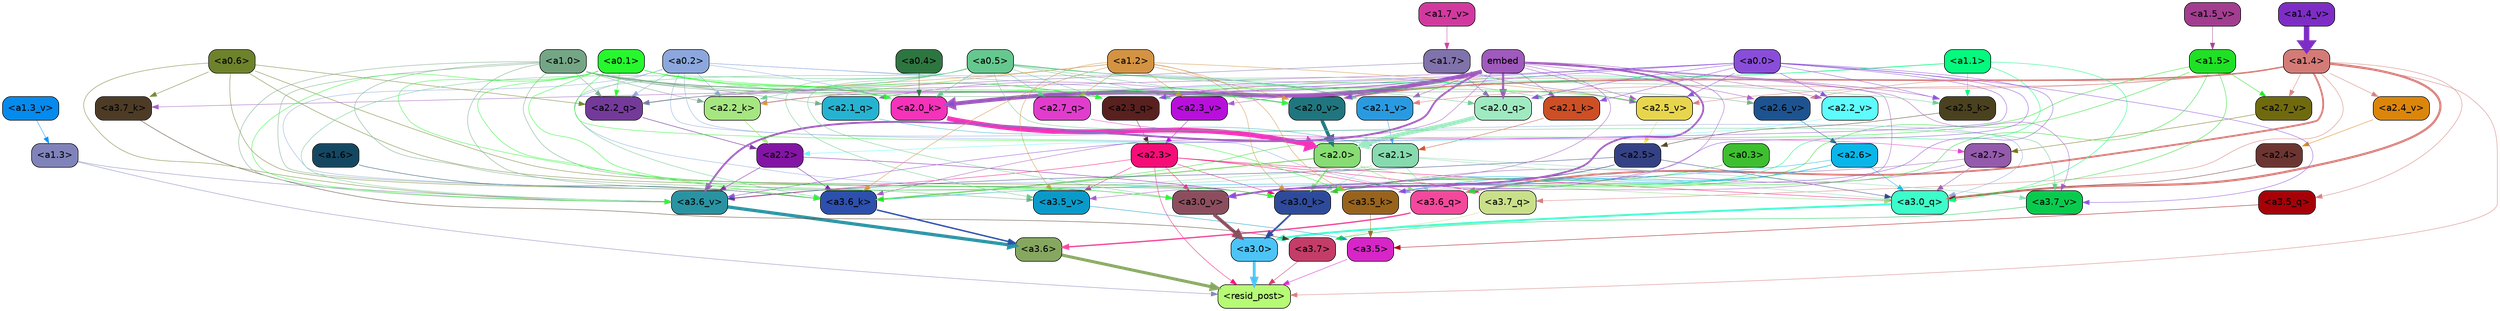 strict digraph "" {
	graph [bgcolor=transparent,
		layout=dot,
		overlap=false,
		splines=true
	];
	"<a3.7>"	[color=black,
		fillcolor="#c43c67",
		fontname=Helvetica,
		shape=box,
		style="filled, rounded"];
	"<resid_post>"	[color=black,
		fillcolor="#b6fa75",
		fontname=Helvetica,
		shape=box,
		style="filled, rounded"];
	"<a3.7>" -> "<resid_post>"	[color="#c43c67",
		penwidth=0.6239100098609924];
	"<a3.6>"	[color=black,
		fillcolor="#86a75f",
		fontname=Helvetica,
		shape=box,
		style="filled, rounded"];
	"<a3.6>" -> "<resid_post>"	[color="#86a75f",
		penwidth=4.569062113761902];
	"<a3.5>"	[color=black,
		fillcolor="#d725c8",
		fontname=Helvetica,
		shape=box,
		style="filled, rounded"];
	"<a3.5>" -> "<resid_post>"	[color="#d725c8",
		penwidth=0.6];
	"<a3.0>"	[color=black,
		fillcolor="#4cc4f7",
		fontname=Helvetica,
		shape=box,
		style="filled, rounded"];
	"<a3.0>" -> "<resid_post>"	[color="#4cc4f7",
		penwidth=4.283544182777405];
	"<a2.3>"	[color=black,
		fillcolor="#f60d78",
		fontname=Helvetica,
		shape=box,
		style="filled, rounded"];
	"<a2.3>" -> "<resid_post>"	[color="#f60d78",
		penwidth=0.6];
	"<a3.7_q>"	[color=black,
		fillcolor="#c9df89",
		fontname=Helvetica,
		shape=box,
		style="filled, rounded"];
	"<a2.3>" -> "<a3.7_q>"	[color="#f60d78",
		penwidth=0.6];
	"<a3.6_q>"	[color=black,
		fillcolor="#f3489c",
		fontname=Helvetica,
		shape=box,
		style="filled, rounded"];
	"<a2.3>" -> "<a3.6_q>"	[color="#f60d78",
		penwidth=0.6];
	"<a3.0_q>"	[color=black,
		fillcolor="#3cfdc9",
		fontname=Helvetica,
		shape=box,
		style="filled, rounded"];
	"<a2.3>" -> "<a3.0_q>"	[color="#f60d78",
		penwidth=0.6];
	"<a3.0_k>"	[color=black,
		fillcolor="#2e4a9a",
		fontname=Helvetica,
		shape=box,
		style="filled, rounded"];
	"<a2.3>" -> "<a3.0_k>"	[color="#f60d78",
		penwidth=0.6];
	"<a3.6_v>"	[color=black,
		fillcolor="#2993a2",
		fontname=Helvetica,
		shape=box,
		style="filled, rounded"];
	"<a2.3>" -> "<a3.6_v>"	[color="#f60d78",
		penwidth=0.6];
	"<a3.5_v>"	[color=black,
		fillcolor="#0a9aca",
		fontname=Helvetica,
		shape=box,
		style="filled, rounded"];
	"<a2.3>" -> "<a3.5_v>"	[color="#f60d78",
		penwidth=0.6];
	"<a3.0_v>"	[color=black,
		fillcolor="#8c4e5f",
		fontname=Helvetica,
		shape=box,
		style="filled, rounded"];
	"<a2.3>" -> "<a3.0_v>"	[color="#f60d78",
		penwidth=0.6];
	"<a1.4>"	[color=black,
		fillcolor="#d47b77",
		fontname=Helvetica,
		shape=box,
		style="filled, rounded"];
	"<a1.4>" -> "<resid_post>"	[color="#d47b77",
		penwidth=0.6];
	"<a1.4>" -> "<a3.7_q>"	[color="#d47b77",
		penwidth=0.6];
	"<a1.4>" -> "<a3.6_q>"	[color="#d47b77",
		penwidth=2.7934007048606873];
	"<a3.5_q>"	[color=black,
		fillcolor="#a70108",
		fontname=Helvetica,
		shape=box,
		style="filled, rounded"];
	"<a1.4>" -> "<a3.5_q>"	[color="#d47b77",
		penwidth=0.6];
	"<a1.4>" -> "<a3.0_q>"	[color="#d47b77",
		penwidth=3.340754985809326];
	"<a2.3_q>"	[color=black,
		fillcolor="#58201e",
		fontname=Helvetica,
		shape=box,
		style="filled, rounded"];
	"<a1.4>" -> "<a2.3_q>"	[color="#d47b77",
		penwidth=0.6];
	"<a2.7_v>"	[color=black,
		fillcolor="#706a0f",
		fontname=Helvetica,
		shape=box,
		style="filled, rounded"];
	"<a1.4>" -> "<a2.7_v>"	[color="#d47b77",
		penwidth=0.6];
	"<a2.6_v>"	[color=black,
		fillcolor="#1d5390",
		fontname=Helvetica,
		shape=box,
		style="filled, rounded"];
	"<a1.4>" -> "<a2.6_v>"	[color="#d47b77",
		penwidth=0.6];
	"<a2.5_v>"	[color=black,
		fillcolor="#e7d64d",
		fontname=Helvetica,
		shape=box,
		style="filled, rounded"];
	"<a1.4>" -> "<a2.5_v>"	[color="#d47b77",
		penwidth=0.6];
	"<a2.4_v>"	[color=black,
		fillcolor="#db860b",
		fontname=Helvetica,
		shape=box,
		style="filled, rounded"];
	"<a1.4>" -> "<a2.4_v>"	[color="#d47b77",
		penwidth=0.6];
	"<a2.1_v>"	[color=black,
		fillcolor="#2a9ae0",
		fontname=Helvetica,
		shape=box,
		style="filled, rounded"];
	"<a1.4>" -> "<a2.1_v>"	[color="#d47b77",
		penwidth=0.6];
	"<a2.0_v>"	[color=black,
		fillcolor="#20767e",
		fontname=Helvetica,
		shape=box,
		style="filled, rounded"];
	"<a1.4>" -> "<a2.0_v>"	[color="#d47b77",
		penwidth=2.268759250640869];
	"<a1.3>"	[color=black,
		fillcolor="#8083b9",
		fontname=Helvetica,
		shape=box,
		style="filled, rounded"];
	"<a1.3>" -> "<resid_post>"	[color="#8083b9",
		penwidth=0.6];
	"<a1.3>" -> "<a3.6_v>"	[color="#8083b9",
		penwidth=0.6];
	"<a3.7_q>" -> "<a3.7>"	[color="#c9df89",
		penwidth=0.6];
	"<a3.6_q>" -> "<a3.6>"	[color="#f3489c",
		penwidth=2.0347584784030914];
	"<a3.5_q>" -> "<a3.5>"	[color="#a70108",
		penwidth=0.6];
	"<a3.0_q>" -> "<a3.0>"	[color="#3cfdc9",
		penwidth=2.8635367155075073];
	"<a3.7_k>"	[color=black,
		fillcolor="#4d3b26",
		fontname=Helvetica,
		shape=box,
		style="filled, rounded"];
	"<a3.7_k>" -> "<a3.7>"	[color="#4d3b26",
		penwidth=0.6];
	"<a3.6_k>"	[color=black,
		fillcolor="#2d4fad",
		fontname=Helvetica,
		shape=box,
		style="filled, rounded"];
	"<a3.6_k>" -> "<a3.6>"	[color="#2d4fad",
		penwidth=2.1760786175727844];
	"<a3.5_k>"	[color=black,
		fillcolor="#98631c",
		fontname=Helvetica,
		shape=box,
		style="filled, rounded"];
	"<a3.5_k>" -> "<a3.5>"	[color="#98631c",
		penwidth=0.6];
	"<a3.0_k>" -> "<a3.0>"	[color="#2e4a9a",
		penwidth=2.632905662059784];
	"<a3.7_v>"	[color=black,
		fillcolor="#08cb4e",
		fontname=Helvetica,
		shape=box,
		style="filled, rounded"];
	"<a3.7_v>" -> "<a3.7>"	[color="#08cb4e",
		penwidth=0.6];
	"<a3.6_v>" -> "<a3.6>"	[color="#2993a2",
		penwidth=4.981305837631226];
	"<a3.5_v>" -> "<a3.5>"	[color="#0a9aca",
		penwidth=0.6];
	"<a3.0_v>" -> "<a3.0>"	[color="#8c4e5f",
		penwidth=5.168330669403076];
	"<a2.7>"	[color=black,
		fillcolor="#945aab",
		fontname=Helvetica,
		shape=box,
		style="filled, rounded"];
	"<a2.7>" -> "<a3.6_q>"	[color="#945aab",
		penwidth=0.6];
	"<a2.7>" -> "<a3.0_q>"	[color="#945aab",
		penwidth=0.6];
	"<a2.7>" -> "<a3.0_k>"	[color="#945aab",
		penwidth=0.6];
	"<a2.6>"	[color=black,
		fillcolor="#09b6e9",
		fontname=Helvetica,
		shape=box,
		style="filled, rounded"];
	"<a2.6>" -> "<a3.6_q>"	[color="#09b6e9",
		penwidth=0.6];
	"<a2.6>" -> "<a3.0_q>"	[color="#09b6e9",
		penwidth=0.6];
	"<a2.6>" -> "<a3.6_k>"	[color="#09b6e9",
		penwidth=0.6];
	"<a2.6>" -> "<a3.5_k>"	[color="#09b6e9",
		penwidth=0.6];
	"<a2.6>" -> "<a3.0_k>"	[color="#09b6e9",
		penwidth=0.6];
	"<a2.1>"	[color=black,
		fillcolor="#86daae",
		fontname=Helvetica,
		shape=box,
		style="filled, rounded"];
	"<a2.1>" -> "<a3.6_q>"	[color="#86daae",
		penwidth=0.6];
	"<a2.1>" -> "<a3.0_q>"	[color="#86daae",
		penwidth=0.6];
	"<a2.1>" -> "<a3.6_k>"	[color="#86daae",
		penwidth=0.6];
	"<a2.1>" -> "<a3.0_k>"	[color="#86daae",
		penwidth=0.6];
	"<a2.1>" -> "<a3.7_v>"	[color="#86daae",
		penwidth=0.6];
	"<a2.1>" -> "<a3.6_v>"	[color="#86daae",
		penwidth=0.6];
	"<a2.0>"	[color=black,
		fillcolor="#87dc73",
		fontname=Helvetica,
		shape=box,
		style="filled, rounded"];
	"<a2.0>" -> "<a3.6_q>"	[color="#87dc73",
		penwidth=0.6];
	"<a2.0>" -> "<a3.0_q>"	[color="#87dc73",
		penwidth=0.6];
	"<a2.0>" -> "<a3.6_k>"	[color="#87dc73",
		penwidth=1.6382827460765839];
	"<a2.0>" -> "<a3.0_k>"	[color="#87dc73",
		penwidth=2.161143198609352];
	"<a1.5>"	[color=black,
		fillcolor="#20e025",
		fontname=Helvetica,
		shape=box,
		style="filled, rounded"];
	"<a1.5>" -> "<a3.6_q>"	[color="#20e025",
		penwidth=0.6];
	"<a1.5>" -> "<a3.0_q>"	[color="#20e025",
		penwidth=0.6];
	"<a1.5>" -> "<a3.6_k>"	[color="#20e025",
		penwidth=0.6];
	"<a1.5>" -> "<a3.0_k>"	[color="#20e025",
		penwidth=0.6];
	"<a1.5>" -> "<a2.7_v>"	[color="#20e025",
		penwidth=0.6];
	"<a0.2>"	[color=black,
		fillcolor="#8ba7dd",
		fontname=Helvetica,
		shape=box,
		style="filled, rounded"];
	"<a0.2>" -> "<a3.6_q>"	[color="#8ba7dd",
		penwidth=0.6];
	"<a0.2>" -> "<a3.0_q>"	[color="#8ba7dd",
		penwidth=0.6];
	"<a0.2>" -> "<a3.6_k>"	[color="#8ba7dd",
		penwidth=0.6];
	"<a0.2>" -> "<a3.0_k>"	[color="#8ba7dd",
		penwidth=0.6];
	"<a2.2_q>"	[color=black,
		fillcolor="#733a9a",
		fontname=Helvetica,
		shape=box,
		style="filled, rounded"];
	"<a0.2>" -> "<a2.2_q>"	[color="#8ba7dd",
		penwidth=0.6];
	"<a2.2_k>"	[color=black,
		fillcolor="#a6e681",
		fontname=Helvetica,
		shape=box,
		style="filled, rounded"];
	"<a0.2>" -> "<a2.2_k>"	[color="#8ba7dd",
		penwidth=0.6];
	"<a2.0_k>"	[color=black,
		fillcolor="#f532ba",
		fontname=Helvetica,
		shape=box,
		style="filled, rounded"];
	"<a0.2>" -> "<a2.0_k>"	[color="#8ba7dd",
		penwidth=0.6];
	"<a0.2>" -> "<a2.1_v>"	[color="#8ba7dd",
		penwidth=0.6];
	"<a0.2>" -> "<a2.0_v>"	[color="#8ba7dd",
		penwidth=0.6];
	"<a2.5>"	[color=black,
		fillcolor="#344184",
		fontname=Helvetica,
		shape=box,
		style="filled, rounded"];
	"<a2.5>" -> "<a3.0_q>"	[color="#344184",
		penwidth=0.6];
	"<a2.5>" -> "<a3.0_k>"	[color="#344184",
		penwidth=0.6];
	"<a2.5>" -> "<a3.6_v>"	[color="#344184",
		penwidth=0.6];
	"<a2.5>" -> "<a3.0_v>"	[color="#344184",
		penwidth=0.6];
	"<a2.4>"	[color=black,
		fillcolor="#6c3531",
		fontname=Helvetica,
		shape=box,
		style="filled, rounded"];
	"<a2.4>" -> "<a3.0_q>"	[color="#6c3531",
		penwidth=0.6];
	"<a1.1>"	[color=black,
		fillcolor="#03fa7e",
		fontname=Helvetica,
		shape=box,
		style="filled, rounded"];
	"<a1.1>" -> "<a3.0_q>"	[color="#03fa7e",
		penwidth=0.6];
	"<a1.1>" -> "<a3.0_k>"	[color="#03fa7e",
		penwidth=0.6];
	"<a2.5_k>"	[color=black,
		fillcolor="#4a411f",
		fontname=Helvetica,
		shape=box,
		style="filled, rounded"];
	"<a1.1>" -> "<a2.5_k>"	[color="#03fa7e",
		penwidth=0.6];
	"<a1.1>" -> "<a2.0_k>"	[color="#03fa7e",
		penwidth=0.6];
	"<a1.1>" -> "<a2.0_v>"	[color="#03fa7e",
		penwidth=0.6];
	"<a0.6>"	[color=black,
		fillcolor="#6d822a",
		fontname=Helvetica,
		shape=box,
		style="filled, rounded"];
	"<a0.6>" -> "<a3.7_k>"	[color="#6d822a",
		penwidth=0.6];
	"<a0.6>" -> "<a3.6_k>"	[color="#6d822a",
		penwidth=0.6];
	"<a0.6>" -> "<a3.0_k>"	[color="#6d822a",
		penwidth=0.6];
	"<a0.6>" -> "<a3.6_v>"	[color="#6d822a",
		penwidth=0.6];
	"<a0.6>" -> "<a3.0_v>"	[color="#6d822a",
		penwidth=0.6];
	"<a0.6>" -> "<a2.2_q>"	[color="#6d822a",
		penwidth=0.6];
	embed	[color=black,
		fillcolor="#a059bd",
		fontname=Helvetica,
		shape=box,
		style="filled, rounded"];
	embed -> "<a3.7_k>"	[color="#a059bd",
		penwidth=0.6];
	embed -> "<a3.6_k>"	[color="#a059bd",
		penwidth=0.6];
	embed -> "<a3.5_k>"	[color="#a059bd",
		penwidth=0.6];
	embed -> "<a3.0_k>"	[color="#a059bd",
		penwidth=0.6];
	embed -> "<a3.7_v>"	[color="#a059bd",
		penwidth=0.6];
	embed -> "<a3.6_v>"	[color="#a059bd",
		penwidth=2.7825746536254883];
	embed -> "<a3.5_v>"	[color="#a059bd",
		penwidth=0.6];
	embed -> "<a3.0_v>"	[color="#a059bd",
		penwidth=2.6950180530548096];
	embed -> "<a2.3_q>"	[color="#a059bd",
		penwidth=0.6];
	embed -> "<a2.2_q>"	[color="#a059bd",
		penwidth=0.6];
	"<a2.1_q>"	[color=black,
		fillcolor="#26b3d1",
		fontname=Helvetica,
		shape=box,
		style="filled, rounded"];
	embed -> "<a2.1_q>"	[color="#a059bd",
		penwidth=0.6];
	"<a2.0_q>"	[color=black,
		fillcolor="#9feac1",
		fontname=Helvetica,
		shape=box,
		style="filled, rounded"];
	embed -> "<a2.0_q>"	[color="#a059bd",
		penwidth=3.305941343307495];
	embed -> "<a2.5_k>"	[color="#a059bd",
		penwidth=0.6];
	embed -> "<a2.2_k>"	[color="#a059bd",
		penwidth=0.6698317527770996];
	"<a2.1_k>"	[color=black,
		fillcolor="#cd4f25",
		fontname=Helvetica,
		shape=box,
		style="filled, rounded"];
	embed -> "<a2.1_k>"	[color="#a059bd",
		penwidth=0.6];
	embed -> "<a2.0_k>"	[color="#a059bd",
		penwidth=6.12570995092392];
	embed -> "<a2.6_v>"	[color="#a059bd",
		penwidth=0.6];
	embed -> "<a2.5_v>"	[color="#a059bd",
		penwidth=0.6];
	"<a2.3_v>"	[color=black,
		fillcolor="#b80fdc",
		fontname=Helvetica,
		shape=box,
		style="filled, rounded"];
	embed -> "<a2.3_v>"	[color="#a059bd",
		penwidth=0.6];
	"<a2.2_v>"	[color=black,
		fillcolor="#5efbfd",
		fontname=Helvetica,
		shape=box,
		style="filled, rounded"];
	embed -> "<a2.2_v>"	[color="#a059bd",
		penwidth=0.6];
	embed -> "<a2.1_v>"	[color="#a059bd",
		penwidth=0.6];
	embed -> "<a2.0_v>"	[color="#a059bd",
		penwidth=0.6];
	"<a2.2>"	[color=black,
		fillcolor="#8314a5",
		fontname=Helvetica,
		shape=box,
		style="filled, rounded"];
	"<a2.2>" -> "<a3.6_k>"	[color="#8314a5",
		penwidth=0.6];
	"<a2.2>" -> "<a3.0_k>"	[color="#8314a5",
		penwidth=0.6];
	"<a2.2>" -> "<a3.6_v>"	[color="#8314a5",
		penwidth=0.6];
	"<a1.6>"	[color=black,
		fillcolor="#144761",
		fontname=Helvetica,
		shape=box,
		style="filled, rounded"];
	"<a1.6>" -> "<a3.6_k>"	[color="#144761",
		penwidth=0.6];
	"<a1.2>"	[color=black,
		fillcolor="#d49342",
		fontname=Helvetica,
		shape=box,
		style="filled, rounded"];
	"<a1.2>" -> "<a3.6_k>"	[color="#d49342",
		penwidth=0.6];
	"<a1.2>" -> "<a3.5_k>"	[color="#d49342",
		penwidth=0.6];
	"<a1.2>" -> "<a3.0_k>"	[color="#d49342",
		penwidth=0.6];
	"<a1.2>" -> "<a3.5_v>"	[color="#d49342",
		penwidth=0.6];
	"<a2.7_q>"	[color=black,
		fillcolor="#e03dcd",
		fontname=Helvetica,
		shape=box,
		style="filled, rounded"];
	"<a1.2>" -> "<a2.7_q>"	[color="#d49342",
		penwidth=0.6];
	"<a1.2>" -> "<a2.2_q>"	[color="#d49342",
		penwidth=0.6];
	"<a1.2>" -> "<a2.2_k>"	[color="#d49342",
		penwidth=0.6];
	"<a1.2>" -> "<a2.5_v>"	[color="#d49342",
		penwidth=0.6];
	"<a1.2>" -> "<a2.3_v>"	[color="#d49342",
		penwidth=0.6];
	"<a1.2>" -> "<a2.0_v>"	[color="#d49342",
		penwidth=0.6];
	"<a1.0>"	[color=black,
		fillcolor="#74a585",
		fontname=Helvetica,
		shape=box,
		style="filled, rounded"];
	"<a1.0>" -> "<a3.6_k>"	[color="#74a585",
		penwidth=0.6];
	"<a1.0>" -> "<a3.0_k>"	[color="#74a585",
		penwidth=0.6];
	"<a1.0>" -> "<a3.6_v>"	[color="#74a585",
		penwidth=0.6];
	"<a1.0>" -> "<a3.5_v>"	[color="#74a585",
		penwidth=0.6];
	"<a1.0>" -> "<a3.0_v>"	[color="#74a585",
		penwidth=0.6];
	"<a1.0>" -> "<a2.3_q>"	[color="#74a585",
		penwidth=0.6];
	"<a1.0>" -> "<a2.2_q>"	[color="#74a585",
		penwidth=0.6];
	"<a1.0>" -> "<a2.1_q>"	[color="#74a585",
		penwidth=0.6];
	"<a1.0>" -> "<a2.2_k>"	[color="#74a585",
		penwidth=0.6];
	"<a1.0>" -> "<a2.0_k>"	[color="#74a585",
		penwidth=0.6];
	"<a1.0>" -> "<a2.6_v>"	[color="#74a585",
		penwidth=0.6];
	"<a1.0>" -> "<a2.0_v>"	[color="#74a585",
		penwidth=1.2213096618652344];
	"<a0.5>"	[color=black,
		fillcolor="#65c88f",
		fontname=Helvetica,
		shape=box,
		style="filled, rounded"];
	"<a0.5>" -> "<a3.6_k>"	[color="#65c88f",
		penwidth=0.6];
	"<a0.5>" -> "<a3.7_v>"	[color="#65c88f",
		penwidth=0.6];
	"<a0.5>" -> "<a3.6_v>"	[color="#65c88f",
		penwidth=0.6];
	"<a0.5>" -> "<a3.5_v>"	[color="#65c88f",
		penwidth=0.6];
	"<a0.5>" -> "<a3.0_v>"	[color="#65c88f",
		penwidth=0.6];
	"<a0.5>" -> "<a2.7_q>"	[color="#65c88f",
		penwidth=0.6];
	"<a0.5>" -> "<a2.3_q>"	[color="#65c88f",
		penwidth=0.6];
	"<a0.5>" -> "<a2.2_q>"	[color="#65c88f",
		penwidth=0.6];
	"<a0.5>" -> "<a2.0_q>"	[color="#65c88f",
		penwidth=0.6];
	"<a0.5>" -> "<a2.5_k>"	[color="#65c88f",
		penwidth=0.6];
	"<a0.5>" -> "<a2.2_k>"	[color="#65c88f",
		penwidth=0.6];
	"<a0.5>" -> "<a2.1_k>"	[color="#65c88f",
		penwidth=0.6];
	"<a0.5>" -> "<a2.0_k>"	[color="#65c88f",
		penwidth=0.6900839805603027];
	"<a0.5>" -> "<a2.3_v>"	[color="#65c88f",
		penwidth=0.6];
	"<a0.5>" -> "<a2.1_v>"	[color="#65c88f",
		penwidth=0.6];
	"<a0.5>" -> "<a2.0_v>"	[color="#65c88f",
		penwidth=0.6];
	"<a0.1>"	[color=black,
		fillcolor="#26f82e",
		fontname=Helvetica,
		shape=box,
		style="filled, rounded"];
	"<a0.1>" -> "<a3.6_k>"	[color="#26f82e",
		penwidth=0.6];
	"<a0.1>" -> "<a3.5_k>"	[color="#26f82e",
		penwidth=0.6];
	"<a0.1>" -> "<a3.0_k>"	[color="#26f82e",
		penwidth=0.6];
	"<a0.1>" -> "<a3.6_v>"	[color="#26f82e",
		penwidth=0.6];
	"<a0.1>" -> "<a3.0_v>"	[color="#26f82e",
		penwidth=0.6];
	"<a0.1>" -> "<a2.3_q>"	[color="#26f82e",
		penwidth=0.6];
	"<a0.1>" -> "<a2.2_q>"	[color="#26f82e",
		penwidth=0.6];
	"<a0.1>" -> "<a2.0_k>"	[color="#26f82e",
		penwidth=0.6];
	"<a0.1>" -> "<a2.5_v>"	[color="#26f82e",
		penwidth=0.6];
	"<a0.1>" -> "<a2.0_v>"	[color="#26f82e",
		penwidth=0.6];
	"<a0.0>"	[color=black,
		fillcolor="#894dda",
		fontname=Helvetica,
		shape=box,
		style="filled, rounded"];
	"<a0.0>" -> "<a3.5_k>"	[color="#894dda",
		penwidth=0.6];
	"<a0.0>" -> "<a3.7_v>"	[color="#894dda",
		penwidth=0.6];
	"<a0.0>" -> "<a3.6_v>"	[color="#894dda",
		penwidth=0.6];
	"<a0.0>" -> "<a3.0_v>"	[color="#894dda",
		penwidth=0.6];
	"<a0.0>" -> "<a2.3_q>"	[color="#894dda",
		penwidth=0.6];
	"<a0.0>" -> "<a2.0_q>"	[color="#894dda",
		penwidth=0.6];
	"<a0.0>" -> "<a2.5_k>"	[color="#894dda",
		penwidth=0.6];
	"<a0.0>" -> "<a2.1_k>"	[color="#894dda",
		penwidth=0.6];
	"<a0.0>" -> "<a2.0_k>"	[color="#894dda",
		penwidth=0.6];
	"<a0.0>" -> "<a2.5_v>"	[color="#894dda",
		penwidth=0.6];
	"<a0.0>" -> "<a2.2_v>"	[color="#894dda",
		penwidth=0.6];
	"<a0.0>" -> "<a2.0_v>"	[color="#894dda",
		penwidth=0.6];
	"<a0.3>"	[color=black,
		fillcolor="#3dbf2f",
		fontname=Helvetica,
		shape=box,
		style="filled, rounded"];
	"<a0.3>" -> "<a3.0_k>"	[color="#3dbf2f",
		penwidth=0.6];
	"<a2.7_q>" -> "<a2.7>"	[color="#e03dcd",
		penwidth=0.6];
	"<a2.3_q>" -> "<a2.3>"	[color="#58201e",
		penwidth=0.6];
	"<a2.2_q>" -> "<a2.2>"	[color="#733a9a",
		penwidth=0.7553567886352539];
	"<a2.1_q>" -> "<a2.1>"	[color="#26b3d1",
		penwidth=0.6];
	"<a2.0_q>" -> "<a2.0>"	[color="#9feac1",
		penwidth=6.256794691085815];
	"<a2.5_k>" -> "<a2.5>"	[color="#4a411f",
		penwidth=0.6];
	"<a2.2_k>" -> "<a2.2>"	[color="#a6e681",
		penwidth=0.8854708671569824];
	"<a2.1_k>" -> "<a2.1>"	[color="#cd4f25",
		penwidth=0.6];
	"<a2.0_k>" -> "<a2.0>"	[color="#f532ba",
		penwidth=7.231504917144775];
	"<a2.7_v>" -> "<a2.7>"	[color="#706a0f",
		penwidth=0.6];
	"<a2.6_v>" -> "<a2.6>"	[color="#1d5390",
		penwidth=0.6];
	"<a2.5_v>" -> "<a2.5>"	[color="#e7d64d",
		penwidth=0.6];
	"<a2.4_v>" -> "<a2.4>"	[color="#db860b",
		penwidth=0.6];
	"<a2.3_v>" -> "<a2.3>"	[color="#b80fdc",
		penwidth=0.6];
	"<a2.2_v>" -> "<a2.2>"	[color="#5efbfd",
		penwidth=0.6];
	"<a2.1_v>" -> "<a2.1>"	[color="#2a9ae0",
		penwidth=0.6];
	"<a2.0_v>" -> "<a2.0>"	[color="#20767e",
		penwidth=5.231471925973892];
	"<a1.7>"	[color=black,
		fillcolor="#8072aa",
		fontname=Helvetica,
		shape=box,
		style="filled, rounded"];
	"<a1.7>" -> "<a2.2_q>"	[color="#8072aa",
		penwidth=0.6];
	"<a1.7>" -> "<a2.0_q>"	[color="#8072aa",
		penwidth=0.6];
	"<a1.7>" -> "<a2.5_v>"	[color="#8072aa",
		penwidth=0.6];
	"<a0.4>"	[color=black,
		fillcolor="#2d763f",
		fontname=Helvetica,
		shape=box,
		style="filled, rounded"];
	"<a0.4>" -> "<a2.0_k>"	[color="#2d763f",
		penwidth=0.6];
	"<a1.7_v>"	[color=black,
		fillcolor="#d1399f",
		fontname=Helvetica,
		shape=box,
		style="filled, rounded"];
	"<a1.7_v>" -> "<a1.7>"	[color="#d1399f",
		penwidth=0.6];
	"<a1.5_v>"	[color=black,
		fillcolor="#a23d8f",
		fontname=Helvetica,
		shape=box,
		style="filled, rounded"];
	"<a1.5_v>" -> "<a1.5>"	[color="#a23d8f",
		penwidth=0.6];
	"<a1.4_v>"	[color=black,
		fillcolor="#7d2dc5",
		fontname=Helvetica,
		shape=box,
		style="filled, rounded"];
	"<a1.4_v>" -> "<a1.4>"	[color="#7d2dc5",
		penwidth=8.36684274673462];
	"<a1.3_v>"	[color=black,
		fillcolor="#058aed",
		fontname=Helvetica,
		shape=box,
		style="filled, rounded"];
	"<a1.3_v>" -> "<a1.3>"	[color="#058aed",
		penwidth=0.6];
}
